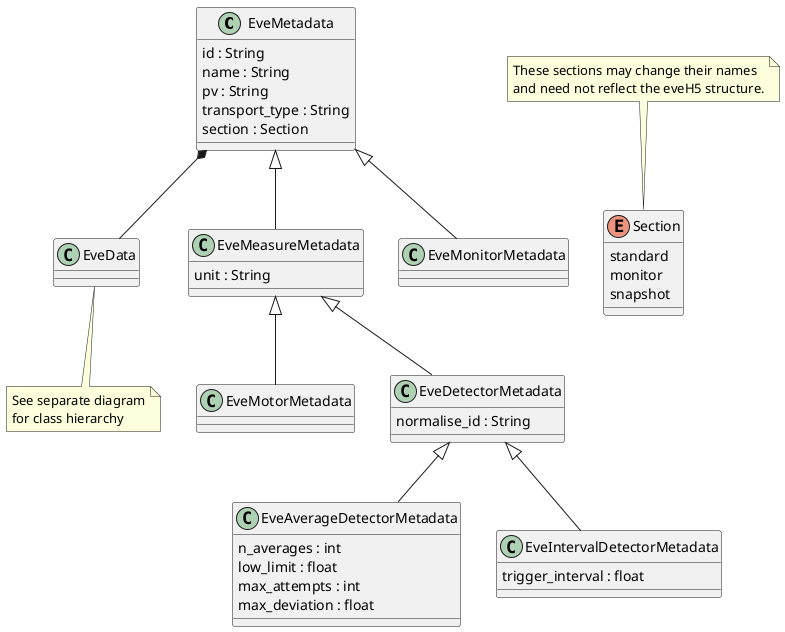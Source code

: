 @startuml

class EveMetadata {
    id : String
    name : String
    pv : String
    transport_type : String
    section : Section
}

class EveData {
}
note bottom: See separate diagram\nfor class hierarchy

enum Section {
    standard
    monitor
    snapshot
}
note top: These sections may change their names\nand need not reflect the eveH5 structure.

class EveMeasureMetadata {
    unit : String
}

class EveMonitorMetadata{
}

class EveMotorMetadata {
}

class EveDetectorMetadata {
    normalise_id : String
}

class EveAverageDetectorMetadata {
    n_averages : int
    low_limit : float
    max_attempts : int
    max_deviation : float
}

class EveIntervalDetectorMetadata {
    trigger_interval : float
}

EveMetadata *-- EveData
EveMetadata <|-- EveMeasureMetadata
EveMetadata <|-- EveMonitorMetadata
EveMeasureMetadata <|-- EveDetectorMetadata
EveMeasureMetadata <|-- EveMotorMetadata
EveDetectorMetadata <|-- EveAverageDetectorMetadata
EveDetectorMetadata <|-- EveIntervalDetectorMetadata


@enduml
